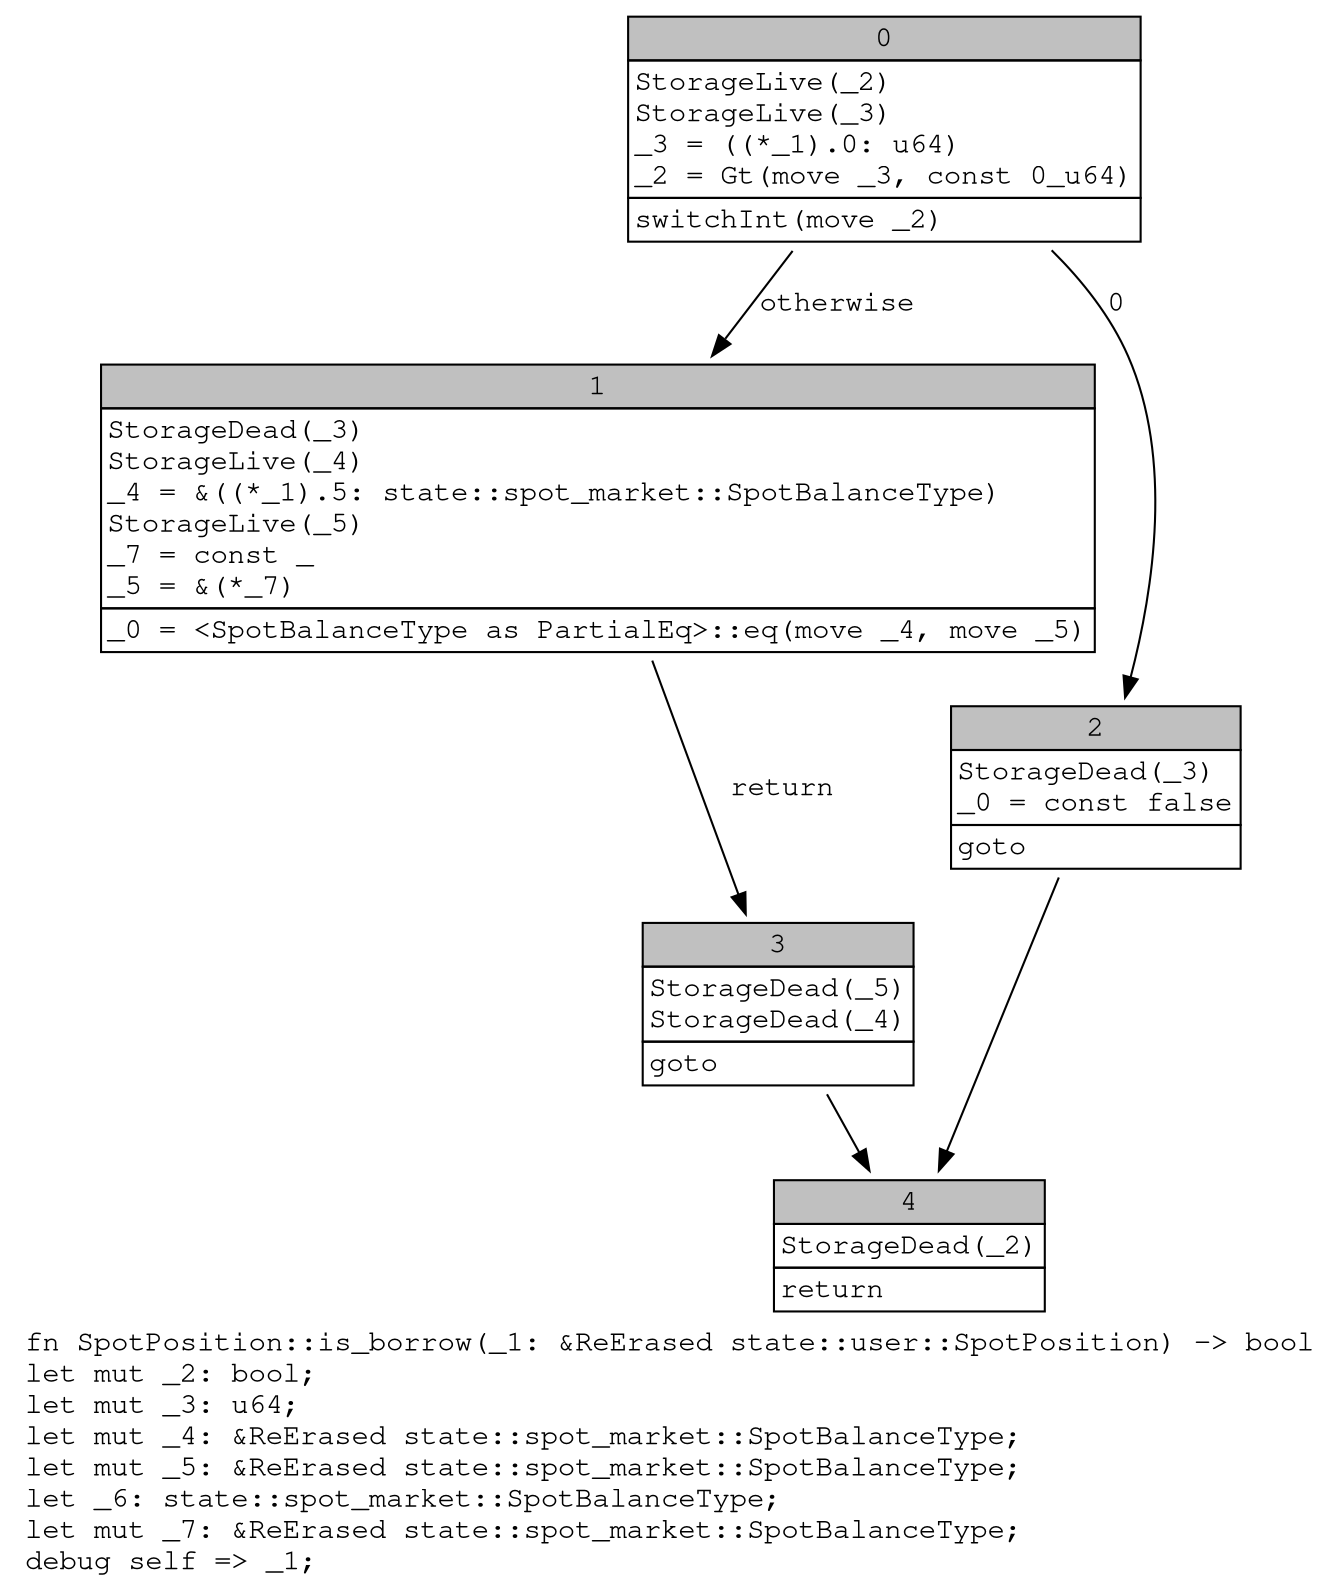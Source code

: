 digraph Mir_0_4352 {
    graph [fontname="Courier, monospace"];
    node [fontname="Courier, monospace"];
    edge [fontname="Courier, monospace"];
    label=<fn SpotPosition::is_borrow(_1: &amp;ReErased state::user::SpotPosition) -&gt; bool<br align="left"/>let mut _2: bool;<br align="left"/>let mut _3: u64;<br align="left"/>let mut _4: &amp;ReErased state::spot_market::SpotBalanceType;<br align="left"/>let mut _5: &amp;ReErased state::spot_market::SpotBalanceType;<br align="left"/>let _6: state::spot_market::SpotBalanceType;<br align="left"/>let mut _7: &amp;ReErased state::spot_market::SpotBalanceType;<br align="left"/>debug self =&gt; _1;<br align="left"/>>;
    bb0__0_4352 [shape="none", label=<<table border="0" cellborder="1" cellspacing="0"><tr><td bgcolor="gray" align="center" colspan="1">0</td></tr><tr><td align="left" balign="left">StorageLive(_2)<br/>StorageLive(_3)<br/>_3 = ((*_1).0: u64)<br/>_2 = Gt(move _3, const 0_u64)<br/></td></tr><tr><td align="left">switchInt(move _2)</td></tr></table>>];
    bb1__0_4352 [shape="none", label=<<table border="0" cellborder="1" cellspacing="0"><tr><td bgcolor="gray" align="center" colspan="1">1</td></tr><tr><td align="left" balign="left">StorageDead(_3)<br/>StorageLive(_4)<br/>_4 = &amp;((*_1).5: state::spot_market::SpotBalanceType)<br/>StorageLive(_5)<br/>_7 = const _<br/>_5 = &amp;(*_7)<br/></td></tr><tr><td align="left">_0 = &lt;SpotBalanceType as PartialEq&gt;::eq(move _4, move _5)</td></tr></table>>];
    bb2__0_4352 [shape="none", label=<<table border="0" cellborder="1" cellspacing="0"><tr><td bgcolor="gray" align="center" colspan="1">2</td></tr><tr><td align="left" balign="left">StorageDead(_3)<br/>_0 = const false<br/></td></tr><tr><td align="left">goto</td></tr></table>>];
    bb3__0_4352 [shape="none", label=<<table border="0" cellborder="1" cellspacing="0"><tr><td bgcolor="gray" align="center" colspan="1">3</td></tr><tr><td align="left" balign="left">StorageDead(_5)<br/>StorageDead(_4)<br/></td></tr><tr><td align="left">goto</td></tr></table>>];
    bb4__0_4352 [shape="none", label=<<table border="0" cellborder="1" cellspacing="0"><tr><td bgcolor="gray" align="center" colspan="1">4</td></tr><tr><td align="left" balign="left">StorageDead(_2)<br/></td></tr><tr><td align="left">return</td></tr></table>>];
    bb0__0_4352 -> bb2__0_4352 [label="0"];
    bb0__0_4352 -> bb1__0_4352 [label="otherwise"];
    bb1__0_4352 -> bb3__0_4352 [label="return"];
    bb2__0_4352 -> bb4__0_4352 [label=""];
    bb3__0_4352 -> bb4__0_4352 [label=""];
}
